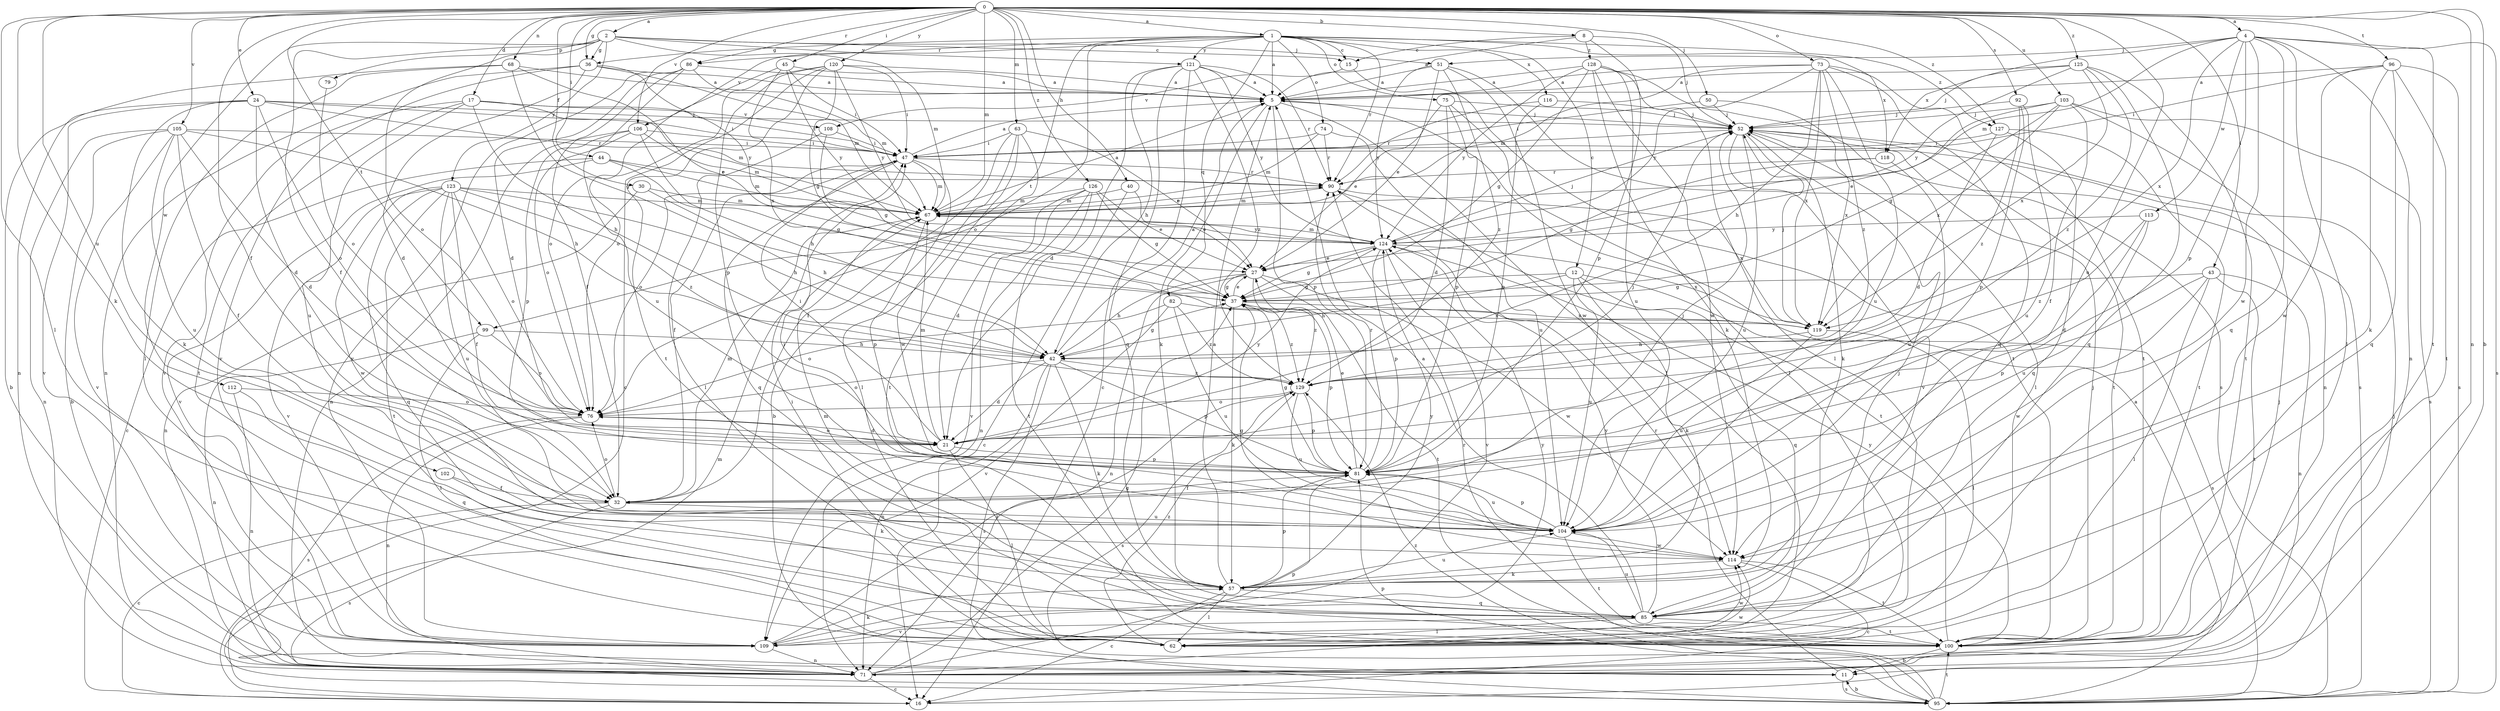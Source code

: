 strict digraph  {
0;
1;
2;
4;
5;
8;
11;
12;
15;
16;
17;
21;
24;
27;
30;
32;
36;
37;
40;
42;
43;
44;
45;
47;
50;
51;
52;
57;
62;
63;
67;
68;
71;
73;
74;
75;
76;
79;
81;
82;
85;
86;
90;
92;
95;
96;
99;
100;
102;
103;
104;
105;
106;
108;
109;
112;
113;
114;
116;
118;
119;
120;
121;
123;
124;
125;
126;
127;
128;
129;
0 -> 1  [label=a];
0 -> 2  [label=a];
0 -> 4  [label=a];
0 -> 8  [label=b];
0 -> 11  [label=b];
0 -> 17  [label=d];
0 -> 24  [label=e];
0 -> 30  [label=f];
0 -> 32  [label=f];
0 -> 36  [label=g];
0 -> 40  [label=h];
0 -> 43  [label=i];
0 -> 44  [label=i];
0 -> 45  [label=i];
0 -> 50  [label=j];
0 -> 57  [label=k];
0 -> 62  [label=l];
0 -> 63  [label=m];
0 -> 67  [label=m];
0 -> 68  [label=n];
0 -> 71  [label=n];
0 -> 73  [label=o];
0 -> 86  [label=r];
0 -> 92  [label=s];
0 -> 96  [label=t];
0 -> 99  [label=t];
0 -> 102  [label=u];
0 -> 103  [label=u];
0 -> 104  [label=u];
0 -> 105  [label=v];
0 -> 106  [label=v];
0 -> 120  [label=y];
0 -> 125  [label=z];
0 -> 126  [label=z];
0 -> 127  [label=z];
1 -> 5  [label=a];
1 -> 12  [label=c];
1 -> 15  [label=c];
1 -> 36  [label=g];
1 -> 74  [label=o];
1 -> 75  [label=o];
1 -> 76  [label=o];
1 -> 82  [label=q];
1 -> 86  [label=r];
1 -> 90  [label=r];
1 -> 99  [label=t];
1 -> 106  [label=v];
1 -> 116  [label=x];
1 -> 118  [label=x];
1 -> 121  [label=y];
1 -> 127  [label=z];
2 -> 15  [label=c];
2 -> 32  [label=f];
2 -> 36  [label=g];
2 -> 51  [label=j];
2 -> 67  [label=m];
2 -> 76  [label=o];
2 -> 79  [label=p];
2 -> 112  [label=w];
2 -> 121  [label=y];
2 -> 123  [label=y];
4 -> 51  [label=j];
4 -> 62  [label=l];
4 -> 67  [label=m];
4 -> 71  [label=n];
4 -> 81  [label=p];
4 -> 85  [label=q];
4 -> 95  [label=s];
4 -> 100  [label=t];
4 -> 113  [label=w];
4 -> 114  [label=w];
4 -> 118  [label=x];
4 -> 119  [label=x];
5 -> 52  [label=j];
5 -> 57  [label=k];
5 -> 62  [label=l];
5 -> 81  [label=p];
8 -> 5  [label=a];
8 -> 15  [label=c];
8 -> 52  [label=j];
8 -> 81  [label=p];
8 -> 128  [label=z];
11 -> 90  [label=r];
11 -> 95  [label=s];
12 -> 37  [label=g];
12 -> 42  [label=h];
12 -> 57  [label=k];
12 -> 85  [label=q];
12 -> 95  [label=s];
12 -> 104  [label=u];
15 -> 100  [label=t];
15 -> 108  [label=v];
16 -> 52  [label=j];
16 -> 67  [label=m];
17 -> 42  [label=h];
17 -> 47  [label=i];
17 -> 67  [label=m];
17 -> 100  [label=t];
17 -> 104  [label=u];
17 -> 108  [label=v];
17 -> 109  [label=v];
21 -> 47  [label=i];
21 -> 52  [label=j];
21 -> 62  [label=l];
21 -> 67  [label=m];
21 -> 76  [label=o];
21 -> 81  [label=p];
21 -> 124  [label=y];
24 -> 11  [label=b];
24 -> 21  [label=d];
24 -> 47  [label=i];
24 -> 52  [label=j];
24 -> 57  [label=k];
24 -> 76  [label=o];
24 -> 90  [label=r];
24 -> 109  [label=v];
27 -> 37  [label=g];
27 -> 42  [label=h];
27 -> 71  [label=n];
27 -> 100  [label=t];
27 -> 114  [label=w];
27 -> 129  [label=z];
30 -> 42  [label=h];
30 -> 67  [label=m];
30 -> 71  [label=n];
32 -> 16  [label=c];
32 -> 52  [label=j];
32 -> 67  [label=m];
32 -> 76  [label=o];
32 -> 95  [label=s];
32 -> 104  [label=u];
36 -> 5  [label=a];
36 -> 21  [label=d];
36 -> 67  [label=m];
36 -> 71  [label=n];
36 -> 109  [label=v];
36 -> 124  [label=y];
37 -> 27  [label=e];
37 -> 57  [label=k];
37 -> 81  [label=p];
37 -> 119  [label=x];
37 -> 129  [label=z];
40 -> 16  [label=c];
40 -> 27  [label=e];
40 -> 67  [label=m];
42 -> 5  [label=a];
42 -> 21  [label=d];
42 -> 37  [label=g];
42 -> 57  [label=k];
42 -> 71  [label=n];
42 -> 76  [label=o];
42 -> 81  [label=p];
42 -> 95  [label=s];
42 -> 129  [label=z];
43 -> 37  [label=g];
43 -> 62  [label=l];
43 -> 71  [label=n];
43 -> 81  [label=p];
43 -> 100  [label=t];
43 -> 114  [label=w];
44 -> 16  [label=c];
44 -> 37  [label=g];
44 -> 67  [label=m];
44 -> 90  [label=r];
44 -> 109  [label=v];
45 -> 5  [label=a];
45 -> 47  [label=i];
45 -> 76  [label=o];
45 -> 119  [label=x];
45 -> 124  [label=y];
47 -> 5  [label=a];
47 -> 11  [label=b];
47 -> 32  [label=f];
47 -> 67  [label=m];
47 -> 76  [label=o];
47 -> 85  [label=q];
47 -> 90  [label=r];
50 -> 47  [label=i];
50 -> 52  [label=j];
50 -> 119  [label=x];
51 -> 5  [label=a];
51 -> 27  [label=e];
51 -> 95  [label=s];
51 -> 114  [label=w];
51 -> 124  [label=y];
51 -> 129  [label=z];
52 -> 47  [label=i];
52 -> 57  [label=k];
52 -> 62  [label=l];
52 -> 100  [label=t];
52 -> 104  [label=u];
52 -> 109  [label=v];
57 -> 5  [label=a];
57 -> 16  [label=c];
57 -> 62  [label=l];
57 -> 81  [label=p];
57 -> 85  [label=q];
57 -> 104  [label=u];
57 -> 124  [label=y];
62 -> 47  [label=i];
62 -> 114  [label=w];
62 -> 129  [label=z];
63 -> 27  [label=e];
63 -> 32  [label=f];
63 -> 47  [label=i];
63 -> 62  [label=l];
63 -> 100  [label=t];
63 -> 114  [label=w];
67 -> 5  [label=a];
67 -> 81  [label=p];
67 -> 90  [label=r];
67 -> 124  [label=y];
68 -> 5  [label=a];
68 -> 27  [label=e];
68 -> 37  [label=g];
68 -> 62  [label=l];
68 -> 71  [label=n];
71 -> 16  [label=c];
71 -> 37  [label=g];
71 -> 52  [label=j];
71 -> 81  [label=p];
71 -> 114  [label=w];
73 -> 5  [label=a];
73 -> 42  [label=h];
73 -> 67  [label=m];
73 -> 85  [label=q];
73 -> 100  [label=t];
73 -> 104  [label=u];
73 -> 119  [label=x];
73 -> 124  [label=y];
73 -> 129  [label=z];
74 -> 47  [label=i];
74 -> 67  [label=m];
74 -> 90  [label=r];
74 -> 104  [label=u];
75 -> 21  [label=d];
75 -> 27  [label=e];
75 -> 52  [label=j];
75 -> 62  [label=l];
75 -> 81  [label=p];
76 -> 21  [label=d];
76 -> 71  [label=n];
76 -> 95  [label=s];
79 -> 76  [label=o];
81 -> 27  [label=e];
81 -> 32  [label=f];
81 -> 37  [label=g];
81 -> 90  [label=r];
81 -> 104  [label=u];
82 -> 76  [label=o];
82 -> 104  [label=u];
82 -> 109  [label=v];
82 -> 119  [label=x];
82 -> 129  [label=z];
85 -> 5  [label=a];
85 -> 52  [label=j];
85 -> 62  [label=l];
85 -> 67  [label=m];
85 -> 100  [label=t];
85 -> 104  [label=u];
85 -> 109  [label=v];
85 -> 124  [label=y];
86 -> 5  [label=a];
86 -> 21  [label=d];
86 -> 32  [label=f];
86 -> 67  [label=m];
86 -> 104  [label=u];
86 -> 109  [label=v];
90 -> 67  [label=m];
90 -> 100  [label=t];
90 -> 119  [label=x];
92 -> 52  [label=j];
92 -> 81  [label=p];
92 -> 104  [label=u];
92 -> 129  [label=z];
95 -> 5  [label=a];
95 -> 11  [label=b];
95 -> 81  [label=p];
95 -> 90  [label=r];
95 -> 100  [label=t];
95 -> 129  [label=z];
96 -> 5  [label=a];
96 -> 47  [label=i];
96 -> 57  [label=k];
96 -> 85  [label=q];
96 -> 95  [label=s];
96 -> 100  [label=t];
96 -> 114  [label=w];
99 -> 42  [label=h];
99 -> 62  [label=l];
99 -> 71  [label=n];
99 -> 76  [label=o];
100 -> 11  [label=b];
100 -> 52  [label=j];
100 -> 124  [label=y];
102 -> 32  [label=f];
102 -> 57  [label=k];
103 -> 27  [label=e];
103 -> 32  [label=f];
103 -> 37  [label=g];
103 -> 52  [label=j];
103 -> 71  [label=n];
103 -> 95  [label=s];
103 -> 119  [label=x];
104 -> 47  [label=i];
104 -> 81  [label=p];
104 -> 100  [label=t];
104 -> 114  [label=w];
105 -> 11  [label=b];
105 -> 21  [label=d];
105 -> 32  [label=f];
105 -> 42  [label=h];
105 -> 47  [label=i];
105 -> 71  [label=n];
105 -> 104  [label=u];
105 -> 109  [label=v];
106 -> 42  [label=h];
106 -> 47  [label=i];
106 -> 67  [label=m];
106 -> 71  [label=n];
106 -> 76  [label=o];
106 -> 81  [label=p];
108 -> 37  [label=g];
108 -> 47  [label=i];
108 -> 62  [label=l];
109 -> 57  [label=k];
109 -> 71  [label=n];
109 -> 124  [label=y];
109 -> 129  [label=z];
112 -> 71  [label=n];
112 -> 76  [label=o];
112 -> 85  [label=q];
113 -> 21  [label=d];
113 -> 104  [label=u];
113 -> 124  [label=y];
113 -> 129  [label=z];
114 -> 16  [label=c];
114 -> 37  [label=g];
114 -> 57  [label=k];
114 -> 100  [label=t];
116 -> 52  [label=j];
116 -> 81  [label=p];
116 -> 90  [label=r];
118 -> 37  [label=g];
118 -> 90  [label=r];
118 -> 104  [label=u];
119 -> 42  [label=h];
119 -> 52  [label=j];
119 -> 62  [label=l];
119 -> 104  [label=u];
120 -> 5  [label=a];
120 -> 16  [label=c];
120 -> 37  [label=g];
120 -> 47  [label=i];
120 -> 76  [label=o];
120 -> 81  [label=p];
120 -> 100  [label=t];
120 -> 124  [label=y];
121 -> 5  [label=a];
121 -> 16  [label=c];
121 -> 21  [label=d];
121 -> 42  [label=h];
121 -> 85  [label=q];
121 -> 90  [label=r];
121 -> 124  [label=y];
121 -> 129  [label=z];
123 -> 32  [label=f];
123 -> 42  [label=h];
123 -> 67  [label=m];
123 -> 76  [label=o];
123 -> 85  [label=q];
123 -> 100  [label=t];
123 -> 104  [label=u];
123 -> 109  [label=v];
123 -> 114  [label=w];
123 -> 129  [label=z];
124 -> 27  [label=e];
124 -> 37  [label=g];
124 -> 52  [label=j];
124 -> 67  [label=m];
124 -> 81  [label=p];
124 -> 109  [label=v];
124 -> 119  [label=x];
125 -> 5  [label=a];
125 -> 52  [label=j];
125 -> 85  [label=q];
125 -> 100  [label=t];
125 -> 119  [label=x];
125 -> 124  [label=y];
125 -> 129  [label=z];
126 -> 21  [label=d];
126 -> 27  [label=e];
126 -> 37  [label=g];
126 -> 67  [label=m];
126 -> 71  [label=n];
126 -> 100  [label=t];
126 -> 109  [label=v];
127 -> 21  [label=d];
127 -> 47  [label=i];
127 -> 85  [label=q];
127 -> 100  [label=t];
128 -> 5  [label=a];
128 -> 37  [label=g];
128 -> 57  [label=k];
128 -> 62  [label=l];
128 -> 95  [label=s];
128 -> 104  [label=u];
128 -> 114  [label=w];
128 -> 124  [label=y];
129 -> 76  [label=o];
129 -> 81  [label=p];
129 -> 95  [label=s];
129 -> 104  [label=u];
}

